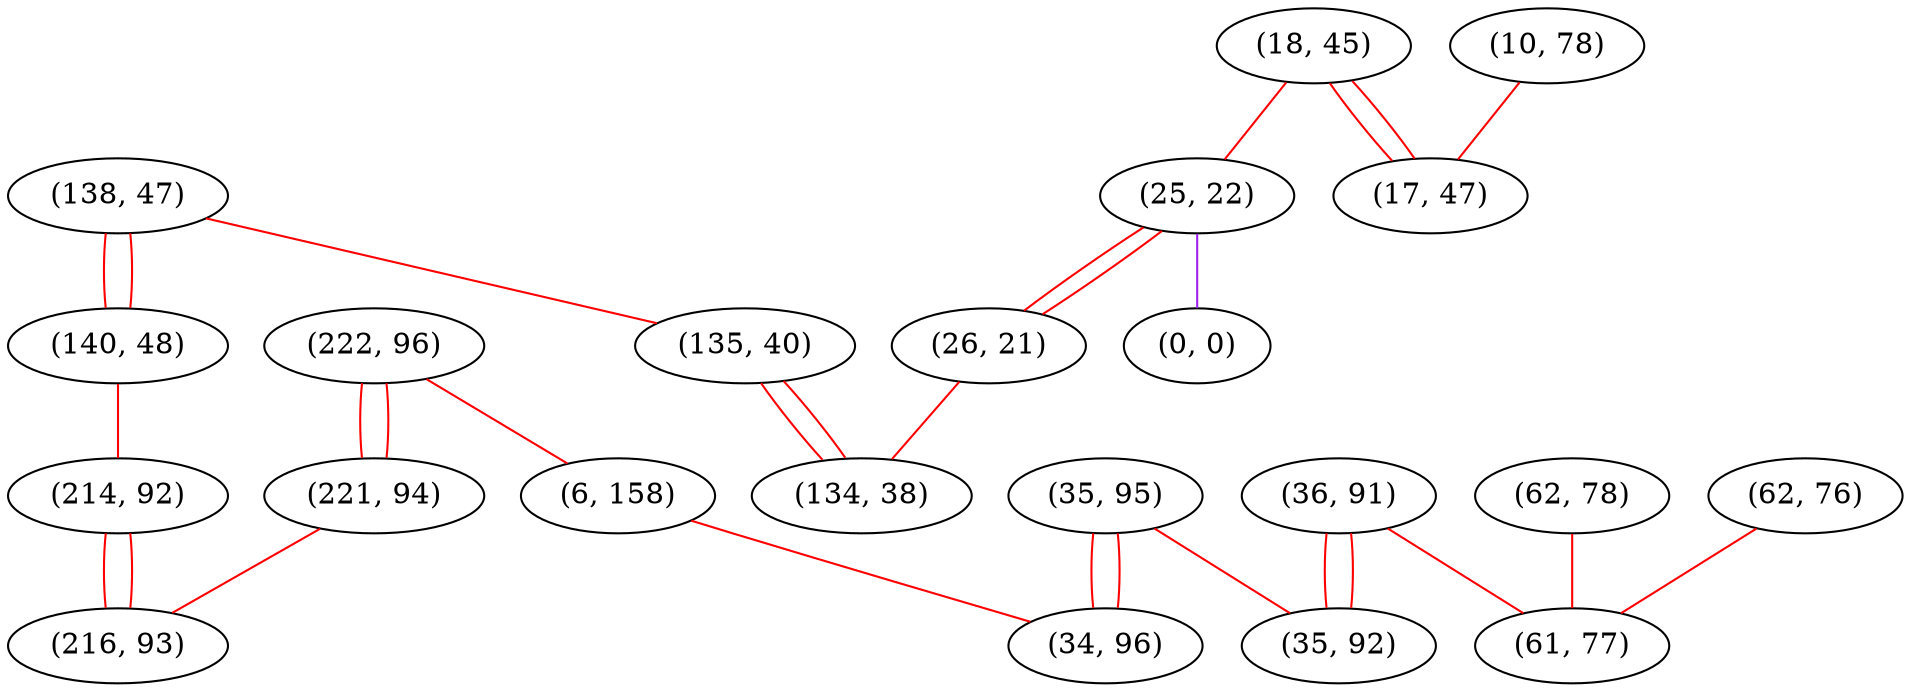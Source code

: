 graph "" {
"(222, 96)";
"(35, 95)";
"(18, 45)";
"(62, 78)";
"(138, 47)";
"(10, 78)";
"(140, 48)";
"(214, 92)";
"(25, 22)";
"(26, 21)";
"(0, 0)";
"(221, 94)";
"(6, 158)";
"(135, 40)";
"(62, 76)";
"(216, 93)";
"(134, 38)";
"(36, 91)";
"(34, 96)";
"(35, 92)";
"(61, 77)";
"(17, 47)";
"(222, 96)" -- "(221, 94)"  [color=red, key=0, weight=1];
"(222, 96)" -- "(221, 94)"  [color=red, key=1, weight=1];
"(222, 96)" -- "(6, 158)"  [color=red, key=0, weight=1];
"(35, 95)" -- "(34, 96)"  [color=red, key=0, weight=1];
"(35, 95)" -- "(34, 96)"  [color=red, key=1, weight=1];
"(35, 95)" -- "(35, 92)"  [color=red, key=0, weight=1];
"(18, 45)" -- "(25, 22)"  [color=red, key=0, weight=1];
"(18, 45)" -- "(17, 47)"  [color=red, key=0, weight=1];
"(18, 45)" -- "(17, 47)"  [color=red, key=1, weight=1];
"(62, 78)" -- "(61, 77)"  [color=red, key=0, weight=1];
"(138, 47)" -- "(135, 40)"  [color=red, key=0, weight=1];
"(138, 47)" -- "(140, 48)"  [color=red, key=0, weight=1];
"(138, 47)" -- "(140, 48)"  [color=red, key=1, weight=1];
"(10, 78)" -- "(17, 47)"  [color=red, key=0, weight=1];
"(140, 48)" -- "(214, 92)"  [color=red, key=0, weight=1];
"(214, 92)" -- "(216, 93)"  [color=red, key=0, weight=1];
"(214, 92)" -- "(216, 93)"  [color=red, key=1, weight=1];
"(25, 22)" -- "(0, 0)"  [color=purple, key=0, weight=4];
"(25, 22)" -- "(26, 21)"  [color=red, key=0, weight=1];
"(25, 22)" -- "(26, 21)"  [color=red, key=1, weight=1];
"(26, 21)" -- "(134, 38)"  [color=red, key=0, weight=1];
"(221, 94)" -- "(216, 93)"  [color=red, key=0, weight=1];
"(6, 158)" -- "(34, 96)"  [color=red, key=0, weight=1];
"(135, 40)" -- "(134, 38)"  [color=red, key=0, weight=1];
"(135, 40)" -- "(134, 38)"  [color=red, key=1, weight=1];
"(62, 76)" -- "(61, 77)"  [color=red, key=0, weight=1];
"(36, 91)" -- "(35, 92)"  [color=red, key=0, weight=1];
"(36, 91)" -- "(35, 92)"  [color=red, key=1, weight=1];
"(36, 91)" -- "(61, 77)"  [color=red, key=0, weight=1];
}
